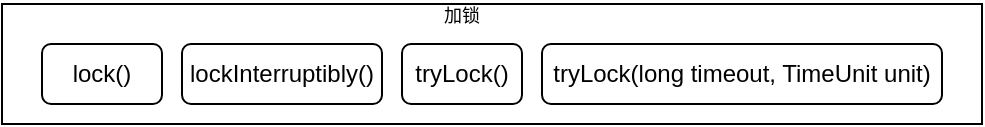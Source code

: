 <mxfile version="24.7.17">
  <diagram name="第 1 页" id="MMxmxStkfbc-HKGitllI">
    <mxGraphModel dx="797" dy="355" grid="1" gridSize="10" guides="1" tooltips="1" connect="1" arrows="1" fold="1" page="1" pageScale="1" pageWidth="827" pageHeight="1169" math="0" shadow="0">
      <root>
        <mxCell id="0" />
        <mxCell id="1" parent="0" />
        <mxCell id="yH5DKiPyY2_BpjZ6cQ-a-5" value="" style="rounded=0;whiteSpace=wrap;html=1;" vertex="1" parent="1">
          <mxGeometry x="40" y="80" width="490" height="60" as="geometry" />
        </mxCell>
        <mxCell id="yH5DKiPyY2_BpjZ6cQ-a-1" value="lock()" style="rounded=1;whiteSpace=wrap;html=1;" vertex="1" parent="1">
          <mxGeometry x="60" y="100" width="60" height="30" as="geometry" />
        </mxCell>
        <mxCell id="yH5DKiPyY2_BpjZ6cQ-a-2" value="lockInterruptibly()" style="rounded=1;whiteSpace=wrap;html=1;" vertex="1" parent="1">
          <mxGeometry x="130" y="100" width="100" height="30" as="geometry" />
        </mxCell>
        <mxCell id="yH5DKiPyY2_BpjZ6cQ-a-3" value="tryLock()" style="rounded=1;whiteSpace=wrap;html=1;" vertex="1" parent="1">
          <mxGeometry x="240" y="100" width="60" height="30" as="geometry" />
        </mxCell>
        <mxCell id="yH5DKiPyY2_BpjZ6cQ-a-4" value="tryLock(long timeout, TimeUnit unit)" style="rounded=1;whiteSpace=wrap;html=1;" vertex="1" parent="1">
          <mxGeometry x="310" y="100" width="200" height="30" as="geometry" />
        </mxCell>
        <mxCell id="yH5DKiPyY2_BpjZ6cQ-a-6" value="&lt;font style=&quot;font-size: 9px;&quot;&gt;加锁&lt;/font&gt;" style="text;html=1;align=center;verticalAlign=middle;whiteSpace=wrap;rounded=0;" vertex="1" parent="1">
          <mxGeometry x="240" y="80" width="60" height="10" as="geometry" />
        </mxCell>
      </root>
    </mxGraphModel>
  </diagram>
</mxfile>
